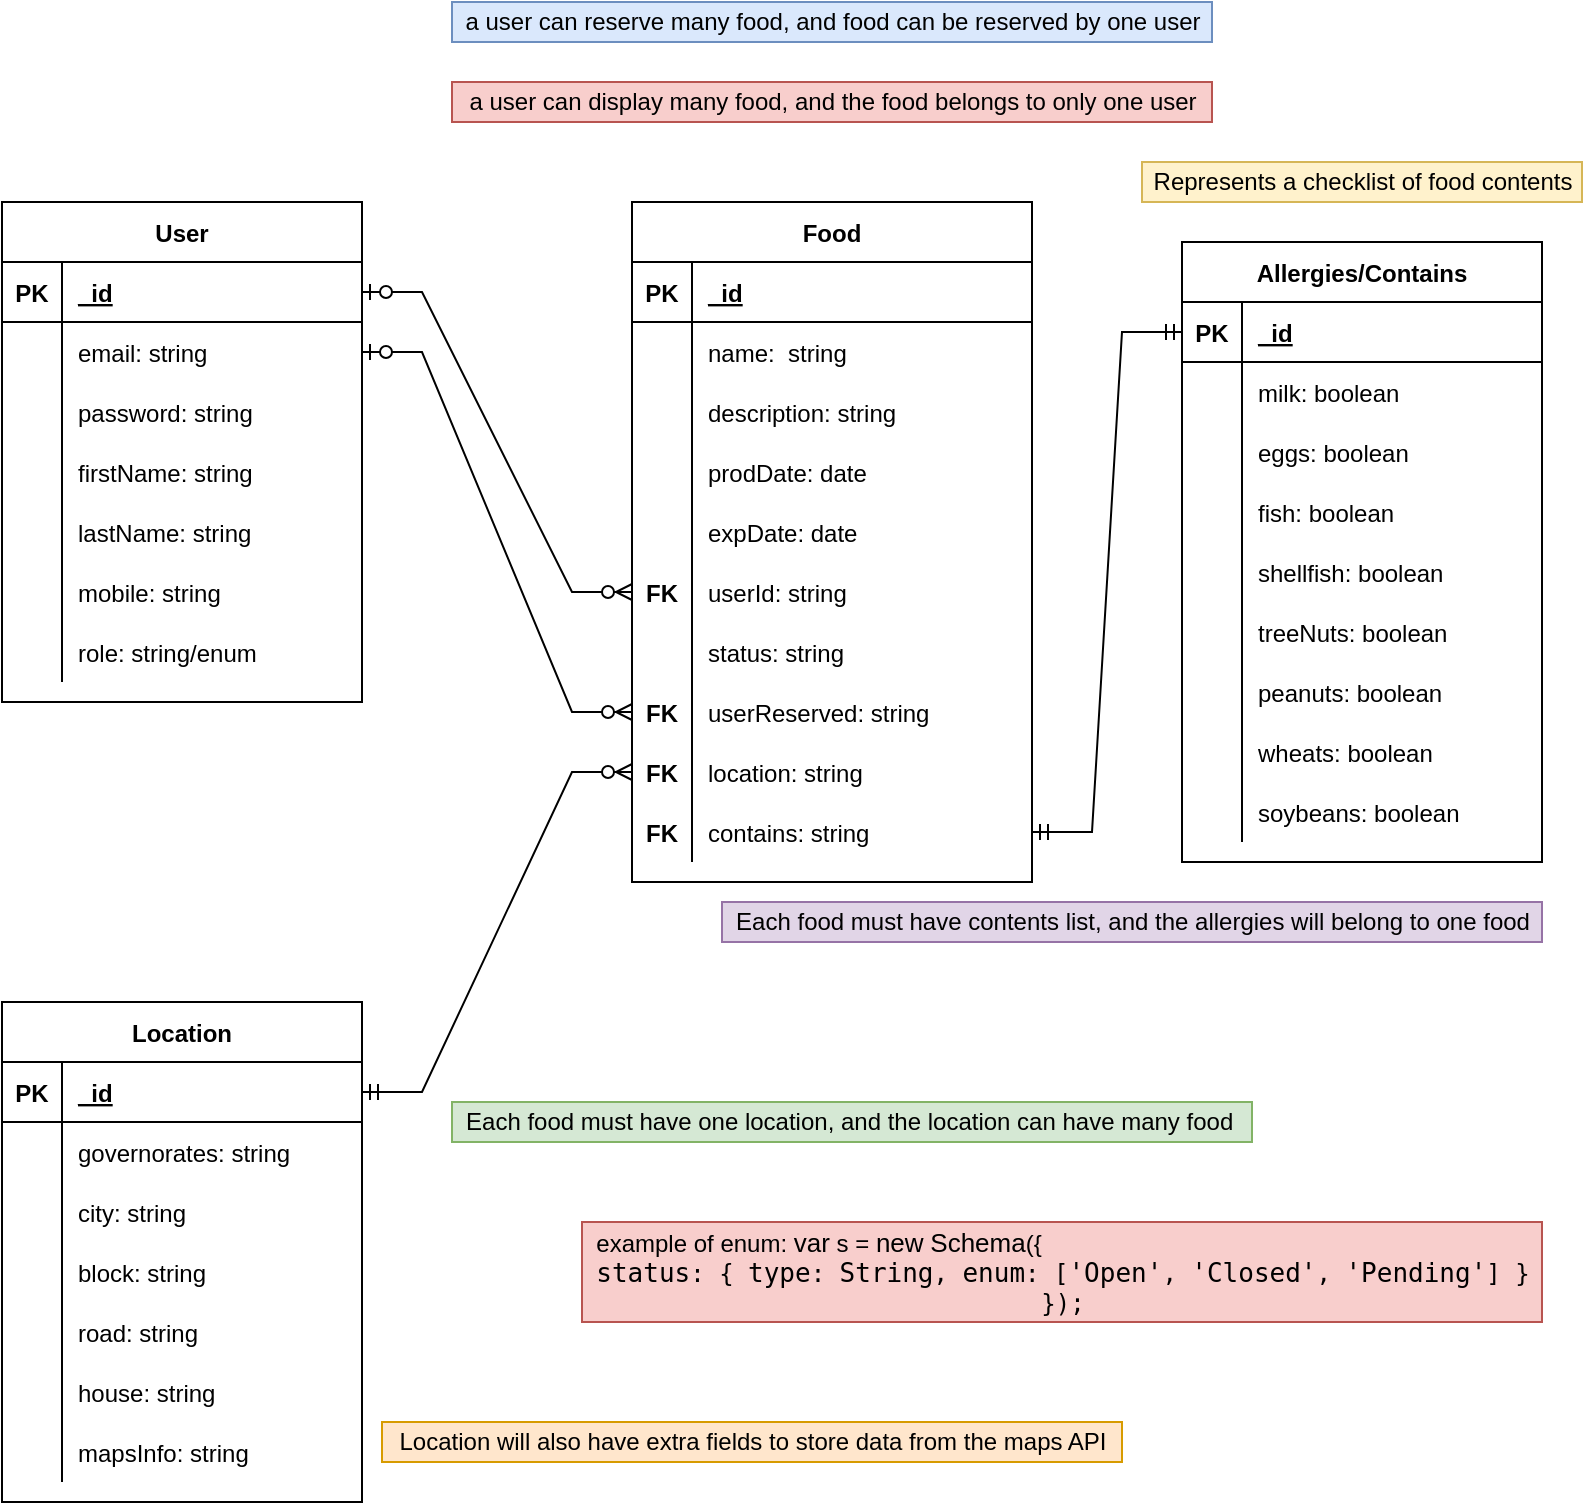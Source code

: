 <mxfile version="17.2.4" type="device"><diagram id="R2lEEEUBdFMjLlhIrx00" name="Page-1"><mxGraphModel dx="946" dy="598" grid="1" gridSize="10" guides="1" tooltips="1" connect="1" arrows="1" fold="1" page="1" pageScale="1" pageWidth="850" pageHeight="1100" math="0" shadow="0" extFonts="Permanent Marker^https://fonts.googleapis.com/css?family=Permanent+Marker"><root><mxCell id="0"/><mxCell id="1" parent="0"/><mxCell id="x4sgZhd9AmfXreHIFScf-55" value="User" style="shape=table;startSize=30;container=1;collapsible=1;childLayout=tableLayout;fixedRows=1;rowLines=0;fontStyle=1;align=center;resizeLast=1;" parent="1" vertex="1"><mxGeometry x="50" y="130" width="180" height="250" as="geometry"/></mxCell><mxCell id="x4sgZhd9AmfXreHIFScf-56" value="" style="shape=tableRow;horizontal=0;startSize=0;swimlaneHead=0;swimlaneBody=0;fillColor=none;collapsible=0;dropTarget=0;points=[[0,0.5],[1,0.5]];portConstraint=eastwest;top=0;left=0;right=0;bottom=1;" parent="x4sgZhd9AmfXreHIFScf-55" vertex="1"><mxGeometry y="30" width="180" height="30" as="geometry"/></mxCell><mxCell id="x4sgZhd9AmfXreHIFScf-57" value="PK" style="shape=partialRectangle;connectable=0;fillColor=none;top=0;left=0;bottom=0;right=0;fontStyle=1;overflow=hidden;" parent="x4sgZhd9AmfXreHIFScf-56" vertex="1"><mxGeometry width="30" height="30" as="geometry"><mxRectangle width="30" height="30" as="alternateBounds"/></mxGeometry></mxCell><mxCell id="x4sgZhd9AmfXreHIFScf-58" value="_id" style="shape=partialRectangle;connectable=0;fillColor=none;top=0;left=0;bottom=0;right=0;align=left;spacingLeft=6;fontStyle=5;overflow=hidden;" parent="x4sgZhd9AmfXreHIFScf-56" vertex="1"><mxGeometry x="30" width="150" height="30" as="geometry"><mxRectangle width="150" height="30" as="alternateBounds"/></mxGeometry></mxCell><mxCell id="x4sgZhd9AmfXreHIFScf-59" value="" style="shape=tableRow;horizontal=0;startSize=0;swimlaneHead=0;swimlaneBody=0;fillColor=none;collapsible=0;dropTarget=0;points=[[0,0.5],[1,0.5]];portConstraint=eastwest;top=0;left=0;right=0;bottom=0;" parent="x4sgZhd9AmfXreHIFScf-55" vertex="1"><mxGeometry y="60" width="180" height="30" as="geometry"/></mxCell><mxCell id="x4sgZhd9AmfXreHIFScf-60" value="" style="shape=partialRectangle;connectable=0;fillColor=none;top=0;left=0;bottom=0;right=0;editable=1;overflow=hidden;" parent="x4sgZhd9AmfXreHIFScf-59" vertex="1"><mxGeometry width="30" height="30" as="geometry"><mxRectangle width="30" height="30" as="alternateBounds"/></mxGeometry></mxCell><mxCell id="x4sgZhd9AmfXreHIFScf-61" value="email: string" style="shape=partialRectangle;connectable=0;fillColor=none;top=0;left=0;bottom=0;right=0;align=left;spacingLeft=6;overflow=hidden;" parent="x4sgZhd9AmfXreHIFScf-59" vertex="1"><mxGeometry x="30" width="150" height="30" as="geometry"><mxRectangle width="150" height="30" as="alternateBounds"/></mxGeometry></mxCell><mxCell id="x4sgZhd9AmfXreHIFScf-62" value="" style="shape=tableRow;horizontal=0;startSize=0;swimlaneHead=0;swimlaneBody=0;fillColor=none;collapsible=0;dropTarget=0;points=[[0,0.5],[1,0.5]];portConstraint=eastwest;top=0;left=0;right=0;bottom=0;" parent="x4sgZhd9AmfXreHIFScf-55" vertex="1"><mxGeometry y="90" width="180" height="30" as="geometry"/></mxCell><mxCell id="x4sgZhd9AmfXreHIFScf-63" value="" style="shape=partialRectangle;connectable=0;fillColor=none;top=0;left=0;bottom=0;right=0;editable=1;overflow=hidden;" parent="x4sgZhd9AmfXreHIFScf-62" vertex="1"><mxGeometry width="30" height="30" as="geometry"><mxRectangle width="30" height="30" as="alternateBounds"/></mxGeometry></mxCell><mxCell id="x4sgZhd9AmfXreHIFScf-64" value="password: string" style="shape=partialRectangle;connectable=0;fillColor=none;top=0;left=0;bottom=0;right=0;align=left;spacingLeft=6;overflow=hidden;" parent="x4sgZhd9AmfXreHIFScf-62" vertex="1"><mxGeometry x="30" width="150" height="30" as="geometry"><mxRectangle width="150" height="30" as="alternateBounds"/></mxGeometry></mxCell><mxCell id="x4sgZhd9AmfXreHIFScf-65" value="" style="shape=tableRow;horizontal=0;startSize=0;swimlaneHead=0;swimlaneBody=0;fillColor=none;collapsible=0;dropTarget=0;points=[[0,0.5],[1,0.5]];portConstraint=eastwest;top=0;left=0;right=0;bottom=0;" parent="x4sgZhd9AmfXreHIFScf-55" vertex="1"><mxGeometry y="120" width="180" height="30" as="geometry"/></mxCell><mxCell id="x4sgZhd9AmfXreHIFScf-66" value="" style="shape=partialRectangle;connectable=0;fillColor=none;top=0;left=0;bottom=0;right=0;editable=1;overflow=hidden;" parent="x4sgZhd9AmfXreHIFScf-65" vertex="1"><mxGeometry width="30" height="30" as="geometry"><mxRectangle width="30" height="30" as="alternateBounds"/></mxGeometry></mxCell><mxCell id="x4sgZhd9AmfXreHIFScf-67" value="firstName: string" style="shape=partialRectangle;connectable=0;fillColor=none;top=0;left=0;bottom=0;right=0;align=left;spacingLeft=6;overflow=hidden;" parent="x4sgZhd9AmfXreHIFScf-65" vertex="1"><mxGeometry x="30" width="150" height="30" as="geometry"><mxRectangle width="150" height="30" as="alternateBounds"/></mxGeometry></mxCell><mxCell id="x4sgZhd9AmfXreHIFScf-68" value="" style="shape=tableRow;horizontal=0;startSize=0;swimlaneHead=0;swimlaneBody=0;fillColor=none;collapsible=0;dropTarget=0;points=[[0,0.5],[1,0.5]];portConstraint=eastwest;top=0;left=0;right=0;bottom=0;" parent="x4sgZhd9AmfXreHIFScf-55" vertex="1"><mxGeometry y="150" width="180" height="30" as="geometry"/></mxCell><mxCell id="x4sgZhd9AmfXreHIFScf-69" value="" style="shape=partialRectangle;connectable=0;fillColor=none;top=0;left=0;bottom=0;right=0;editable=1;overflow=hidden;" parent="x4sgZhd9AmfXreHIFScf-68" vertex="1"><mxGeometry width="30" height="30" as="geometry"><mxRectangle width="30" height="30" as="alternateBounds"/></mxGeometry></mxCell><mxCell id="x4sgZhd9AmfXreHIFScf-70" value="lastName: string" style="shape=partialRectangle;connectable=0;fillColor=none;top=0;left=0;bottom=0;right=0;align=left;spacingLeft=6;overflow=hidden;" parent="x4sgZhd9AmfXreHIFScf-68" vertex="1"><mxGeometry x="30" width="150" height="30" as="geometry"><mxRectangle width="150" height="30" as="alternateBounds"/></mxGeometry></mxCell><mxCell id="x4sgZhd9AmfXreHIFScf-71" value="" style="shape=tableRow;horizontal=0;startSize=0;swimlaneHead=0;swimlaneBody=0;fillColor=none;collapsible=0;dropTarget=0;points=[[0,0.5],[1,0.5]];portConstraint=eastwest;top=0;left=0;right=0;bottom=0;" parent="x4sgZhd9AmfXreHIFScf-55" vertex="1"><mxGeometry y="180" width="180" height="30" as="geometry"/></mxCell><mxCell id="x4sgZhd9AmfXreHIFScf-72" value="" style="shape=partialRectangle;connectable=0;fillColor=none;top=0;left=0;bottom=0;right=0;editable=1;overflow=hidden;" parent="x4sgZhd9AmfXreHIFScf-71" vertex="1"><mxGeometry width="30" height="30" as="geometry"><mxRectangle width="30" height="30" as="alternateBounds"/></mxGeometry></mxCell><mxCell id="x4sgZhd9AmfXreHIFScf-73" value="mobile: string" style="shape=partialRectangle;connectable=0;fillColor=none;top=0;left=0;bottom=0;right=0;align=left;spacingLeft=6;overflow=hidden;" parent="x4sgZhd9AmfXreHIFScf-71" vertex="1"><mxGeometry x="30" width="150" height="30" as="geometry"><mxRectangle width="150" height="30" as="alternateBounds"/></mxGeometry></mxCell><mxCell id="x4sgZhd9AmfXreHIFScf-74" value="" style="shape=tableRow;horizontal=0;startSize=0;swimlaneHead=0;swimlaneBody=0;fillColor=none;collapsible=0;dropTarget=0;points=[[0,0.5],[1,0.5]];portConstraint=eastwest;top=0;left=0;right=0;bottom=0;" parent="x4sgZhd9AmfXreHIFScf-55" vertex="1"><mxGeometry y="210" width="180" height="30" as="geometry"/></mxCell><mxCell id="x4sgZhd9AmfXreHIFScf-75" value="" style="shape=partialRectangle;connectable=0;fillColor=none;top=0;left=0;bottom=0;right=0;editable=1;overflow=hidden;" parent="x4sgZhd9AmfXreHIFScf-74" vertex="1"><mxGeometry width="30" height="30" as="geometry"><mxRectangle width="30" height="30" as="alternateBounds"/></mxGeometry></mxCell><mxCell id="x4sgZhd9AmfXreHIFScf-76" value="role: string/enum" style="shape=partialRectangle;connectable=0;fillColor=none;top=0;left=0;bottom=0;right=0;align=left;spacingLeft=6;overflow=hidden;" parent="x4sgZhd9AmfXreHIFScf-74" vertex="1"><mxGeometry x="30" width="150" height="30" as="geometry"><mxRectangle width="150" height="30" as="alternateBounds"/></mxGeometry></mxCell><mxCell id="x4sgZhd9AmfXreHIFScf-77" value="Food" style="shape=table;startSize=30;container=1;collapsible=1;childLayout=tableLayout;fixedRows=1;rowLines=0;fontStyle=1;align=center;resizeLast=1;" parent="1" vertex="1"><mxGeometry x="365" y="130" width="200" height="340" as="geometry"/></mxCell><mxCell id="x4sgZhd9AmfXreHIFScf-78" value="" style="shape=tableRow;horizontal=0;startSize=0;swimlaneHead=0;swimlaneBody=0;fillColor=none;collapsible=0;dropTarget=0;points=[[0,0.5],[1,0.5]];portConstraint=eastwest;top=0;left=0;right=0;bottom=1;" parent="x4sgZhd9AmfXreHIFScf-77" vertex="1"><mxGeometry y="30" width="200" height="30" as="geometry"/></mxCell><mxCell id="x4sgZhd9AmfXreHIFScf-79" value="PK" style="shape=partialRectangle;connectable=0;fillColor=none;top=0;left=0;bottom=0;right=0;fontStyle=1;overflow=hidden;" parent="x4sgZhd9AmfXreHIFScf-78" vertex="1"><mxGeometry width="30" height="30" as="geometry"><mxRectangle width="30" height="30" as="alternateBounds"/></mxGeometry></mxCell><mxCell id="x4sgZhd9AmfXreHIFScf-80" value="_id" style="shape=partialRectangle;connectable=0;fillColor=none;top=0;left=0;bottom=0;right=0;align=left;spacingLeft=6;fontStyle=5;overflow=hidden;" parent="x4sgZhd9AmfXreHIFScf-78" vertex="1"><mxGeometry x="30" width="170" height="30" as="geometry"><mxRectangle width="170" height="30" as="alternateBounds"/></mxGeometry></mxCell><mxCell id="x4sgZhd9AmfXreHIFScf-81" value="" style="shape=tableRow;horizontal=0;startSize=0;swimlaneHead=0;swimlaneBody=0;fillColor=none;collapsible=0;dropTarget=0;points=[[0,0.5],[1,0.5]];portConstraint=eastwest;top=0;left=0;right=0;bottom=0;" parent="x4sgZhd9AmfXreHIFScf-77" vertex="1"><mxGeometry y="60" width="200" height="30" as="geometry"/></mxCell><mxCell id="x4sgZhd9AmfXreHIFScf-82" value="" style="shape=partialRectangle;connectable=0;fillColor=none;top=0;left=0;bottom=0;right=0;editable=1;overflow=hidden;" parent="x4sgZhd9AmfXreHIFScf-81" vertex="1"><mxGeometry width="30" height="30" as="geometry"><mxRectangle width="30" height="30" as="alternateBounds"/></mxGeometry></mxCell><mxCell id="x4sgZhd9AmfXreHIFScf-83" value="name:  string" style="shape=partialRectangle;connectable=0;fillColor=none;top=0;left=0;bottom=0;right=0;align=left;spacingLeft=6;overflow=hidden;" parent="x4sgZhd9AmfXreHIFScf-81" vertex="1"><mxGeometry x="30" width="170" height="30" as="geometry"><mxRectangle width="170" height="30" as="alternateBounds"/></mxGeometry></mxCell><mxCell id="x4sgZhd9AmfXreHIFScf-84" value="" style="shape=tableRow;horizontal=0;startSize=0;swimlaneHead=0;swimlaneBody=0;fillColor=none;collapsible=0;dropTarget=0;points=[[0,0.5],[1,0.5]];portConstraint=eastwest;top=0;left=0;right=0;bottom=0;" parent="x4sgZhd9AmfXreHIFScf-77" vertex="1"><mxGeometry y="90" width="200" height="30" as="geometry"/></mxCell><mxCell id="x4sgZhd9AmfXreHIFScf-85" value="" style="shape=partialRectangle;connectable=0;fillColor=none;top=0;left=0;bottom=0;right=0;editable=1;overflow=hidden;" parent="x4sgZhd9AmfXreHIFScf-84" vertex="1"><mxGeometry width="30" height="30" as="geometry"><mxRectangle width="30" height="30" as="alternateBounds"/></mxGeometry></mxCell><mxCell id="x4sgZhd9AmfXreHIFScf-86" value="description: string" style="shape=partialRectangle;connectable=0;fillColor=none;top=0;left=0;bottom=0;right=0;align=left;spacingLeft=6;overflow=hidden;" parent="x4sgZhd9AmfXreHIFScf-84" vertex="1"><mxGeometry x="30" width="170" height="30" as="geometry"><mxRectangle width="170" height="30" as="alternateBounds"/></mxGeometry></mxCell><mxCell id="x4sgZhd9AmfXreHIFScf-87" value="" style="shape=tableRow;horizontal=0;startSize=0;swimlaneHead=0;swimlaneBody=0;fillColor=none;collapsible=0;dropTarget=0;points=[[0,0.5],[1,0.5]];portConstraint=eastwest;top=0;left=0;right=0;bottom=0;" parent="x4sgZhd9AmfXreHIFScf-77" vertex="1"><mxGeometry y="120" width="200" height="30" as="geometry"/></mxCell><mxCell id="x4sgZhd9AmfXreHIFScf-88" value="" style="shape=partialRectangle;connectable=0;fillColor=none;top=0;left=0;bottom=0;right=0;editable=1;overflow=hidden;" parent="x4sgZhd9AmfXreHIFScf-87" vertex="1"><mxGeometry width="30" height="30" as="geometry"><mxRectangle width="30" height="30" as="alternateBounds"/></mxGeometry></mxCell><mxCell id="x4sgZhd9AmfXreHIFScf-89" value="prodDate: date" style="shape=partialRectangle;connectable=0;fillColor=none;top=0;left=0;bottom=0;right=0;align=left;spacingLeft=6;overflow=hidden;" parent="x4sgZhd9AmfXreHIFScf-87" vertex="1"><mxGeometry x="30" width="170" height="30" as="geometry"><mxRectangle width="170" height="30" as="alternateBounds"/></mxGeometry></mxCell><mxCell id="x4sgZhd9AmfXreHIFScf-90" value="" style="shape=tableRow;horizontal=0;startSize=0;swimlaneHead=0;swimlaneBody=0;fillColor=none;collapsible=0;dropTarget=0;points=[[0,0.5],[1,0.5]];portConstraint=eastwest;top=0;left=0;right=0;bottom=0;" parent="x4sgZhd9AmfXreHIFScf-77" vertex="1"><mxGeometry y="150" width="200" height="30" as="geometry"/></mxCell><mxCell id="x4sgZhd9AmfXreHIFScf-91" value="" style="shape=partialRectangle;connectable=0;fillColor=none;top=0;left=0;bottom=0;right=0;editable=1;overflow=hidden;fontStyle=1" parent="x4sgZhd9AmfXreHIFScf-90" vertex="1"><mxGeometry width="30" height="30" as="geometry"><mxRectangle width="30" height="30" as="alternateBounds"/></mxGeometry></mxCell><mxCell id="x4sgZhd9AmfXreHIFScf-92" value="expDate: date" style="shape=partialRectangle;connectable=0;fillColor=none;top=0;left=0;bottom=0;right=0;align=left;spacingLeft=6;overflow=hidden;" parent="x4sgZhd9AmfXreHIFScf-90" vertex="1"><mxGeometry x="30" width="170" height="30" as="geometry"><mxRectangle width="170" height="30" as="alternateBounds"/></mxGeometry></mxCell><mxCell id="x4sgZhd9AmfXreHIFScf-109" value="" style="shape=tableRow;horizontal=0;startSize=0;swimlaneHead=0;swimlaneBody=0;fillColor=none;collapsible=0;dropTarget=0;points=[[0,0.5],[1,0.5]];portConstraint=eastwest;top=0;left=0;right=0;bottom=0;" parent="x4sgZhd9AmfXreHIFScf-77" vertex="1"><mxGeometry y="180" width="200" height="30" as="geometry"/></mxCell><mxCell id="x4sgZhd9AmfXreHIFScf-110" value="FK" style="shape=partialRectangle;connectable=0;fillColor=none;top=0;left=0;bottom=0;right=0;editable=1;overflow=hidden;fontStyle=1" parent="x4sgZhd9AmfXreHIFScf-109" vertex="1"><mxGeometry width="30" height="30" as="geometry"><mxRectangle width="30" height="30" as="alternateBounds"/></mxGeometry></mxCell><mxCell id="x4sgZhd9AmfXreHIFScf-111" value="userId: string" style="shape=partialRectangle;connectable=0;fillColor=none;top=0;left=0;bottom=0;right=0;align=left;spacingLeft=6;overflow=hidden;" parent="x4sgZhd9AmfXreHIFScf-109" vertex="1"><mxGeometry x="30" width="170" height="30" as="geometry"><mxRectangle width="170" height="30" as="alternateBounds"/></mxGeometry></mxCell><mxCell id="x4sgZhd9AmfXreHIFScf-124" value="" style="shape=tableRow;horizontal=0;startSize=0;swimlaneHead=0;swimlaneBody=0;fillColor=none;collapsible=0;dropTarget=0;points=[[0,0.5],[1,0.5]];portConstraint=eastwest;top=0;left=0;right=0;bottom=0;" parent="x4sgZhd9AmfXreHIFScf-77" vertex="1"><mxGeometry y="210" width="200" height="30" as="geometry"/></mxCell><mxCell id="x4sgZhd9AmfXreHIFScf-125" value="" style="shape=partialRectangle;connectable=0;fillColor=none;top=0;left=0;bottom=0;right=0;editable=1;overflow=hidden;fontStyle=1" parent="x4sgZhd9AmfXreHIFScf-124" vertex="1"><mxGeometry width="30" height="30" as="geometry"><mxRectangle width="30" height="30" as="alternateBounds"/></mxGeometry></mxCell><mxCell id="x4sgZhd9AmfXreHIFScf-126" value="status: string " style="shape=partialRectangle;connectable=0;fillColor=none;top=0;left=0;bottom=0;right=0;align=left;spacingLeft=6;overflow=hidden;" parent="x4sgZhd9AmfXreHIFScf-124" vertex="1"><mxGeometry x="30" width="170" height="30" as="geometry"><mxRectangle width="170" height="30" as="alternateBounds"/></mxGeometry></mxCell><mxCell id="x4sgZhd9AmfXreHIFScf-149" value="" style="shape=tableRow;horizontal=0;startSize=0;swimlaneHead=0;swimlaneBody=0;fillColor=none;collapsible=0;dropTarget=0;points=[[0,0.5],[1,0.5]];portConstraint=eastwest;top=0;left=0;right=0;bottom=0;" parent="x4sgZhd9AmfXreHIFScf-77" vertex="1"><mxGeometry y="240" width="200" height="30" as="geometry"/></mxCell><mxCell id="x4sgZhd9AmfXreHIFScf-150" value="FK" style="shape=partialRectangle;connectable=0;fillColor=none;top=0;left=0;bottom=0;right=0;editable=1;overflow=hidden;fontStyle=1" parent="x4sgZhd9AmfXreHIFScf-149" vertex="1"><mxGeometry width="30" height="30" as="geometry"><mxRectangle width="30" height="30" as="alternateBounds"/></mxGeometry></mxCell><mxCell id="x4sgZhd9AmfXreHIFScf-151" value="userReserved: string" style="shape=partialRectangle;connectable=0;fillColor=none;top=0;left=0;bottom=0;right=0;align=left;spacingLeft=6;overflow=hidden;" parent="x4sgZhd9AmfXreHIFScf-149" vertex="1"><mxGeometry x="30" width="170" height="30" as="geometry"><mxRectangle width="170" height="30" as="alternateBounds"/></mxGeometry></mxCell><mxCell id="x4sgZhd9AmfXreHIFScf-153" value="" style="shape=tableRow;horizontal=0;startSize=0;swimlaneHead=0;swimlaneBody=0;fillColor=none;collapsible=0;dropTarget=0;points=[[0,0.5],[1,0.5]];portConstraint=eastwest;top=0;left=0;right=0;bottom=0;" parent="x4sgZhd9AmfXreHIFScf-77" vertex="1"><mxGeometry y="270" width="200" height="30" as="geometry"/></mxCell><mxCell id="x4sgZhd9AmfXreHIFScf-154" value="FK" style="shape=partialRectangle;connectable=0;fillColor=none;top=0;left=0;bottom=0;right=0;editable=1;overflow=hidden;fontStyle=1" parent="x4sgZhd9AmfXreHIFScf-153" vertex="1"><mxGeometry width="30" height="30" as="geometry"><mxRectangle width="30" height="30" as="alternateBounds"/></mxGeometry></mxCell><mxCell id="x4sgZhd9AmfXreHIFScf-155" value="location: string" style="shape=partialRectangle;connectable=0;fillColor=none;top=0;left=0;bottom=0;right=0;align=left;spacingLeft=6;overflow=hidden;" parent="x4sgZhd9AmfXreHIFScf-153" vertex="1"><mxGeometry x="30" width="170" height="30" as="geometry"><mxRectangle width="170" height="30" as="alternateBounds"/></mxGeometry></mxCell><mxCell id="x4sgZhd9AmfXreHIFScf-164" value="" style="shape=tableRow;horizontal=0;startSize=0;swimlaneHead=0;swimlaneBody=0;fillColor=none;collapsible=0;dropTarget=0;points=[[0,0.5],[1,0.5]];portConstraint=eastwest;top=0;left=0;right=0;bottom=0;" parent="x4sgZhd9AmfXreHIFScf-77" vertex="1"><mxGeometry y="300" width="200" height="30" as="geometry"/></mxCell><mxCell id="x4sgZhd9AmfXreHIFScf-165" value="FK" style="shape=partialRectangle;connectable=0;fillColor=none;top=0;left=0;bottom=0;right=0;editable=1;overflow=hidden;fontStyle=1" parent="x4sgZhd9AmfXreHIFScf-164" vertex="1"><mxGeometry width="30" height="30" as="geometry"><mxRectangle width="30" height="30" as="alternateBounds"/></mxGeometry></mxCell><mxCell id="x4sgZhd9AmfXreHIFScf-166" value="contains: string" style="shape=partialRectangle;connectable=0;fillColor=none;top=0;left=0;bottom=0;right=0;align=left;spacingLeft=6;overflow=hidden;" parent="x4sgZhd9AmfXreHIFScf-164" vertex="1"><mxGeometry x="30" width="170" height="30" as="geometry"><mxRectangle width="170" height="30" as="alternateBounds"/></mxGeometry></mxCell><mxCell id="x4sgZhd9AmfXreHIFScf-93" value="Allergies/Contains" style="shape=table;startSize=30;container=1;collapsible=1;childLayout=tableLayout;fixedRows=1;rowLines=0;fontStyle=1;align=center;resizeLast=1;" parent="1" vertex="1"><mxGeometry x="640" y="150" width="180" height="310" as="geometry"/></mxCell><mxCell id="x4sgZhd9AmfXreHIFScf-94" value="" style="shape=tableRow;horizontal=0;startSize=0;swimlaneHead=0;swimlaneBody=0;fillColor=none;collapsible=0;dropTarget=0;points=[[0,0.5],[1,0.5]];portConstraint=eastwest;top=0;left=0;right=0;bottom=1;" parent="x4sgZhd9AmfXreHIFScf-93" vertex="1"><mxGeometry y="30" width="180" height="30" as="geometry"/></mxCell><mxCell id="x4sgZhd9AmfXreHIFScf-95" value="PK" style="shape=partialRectangle;connectable=0;fillColor=none;top=0;left=0;bottom=0;right=0;fontStyle=1;overflow=hidden;" parent="x4sgZhd9AmfXreHIFScf-94" vertex="1"><mxGeometry width="30" height="30" as="geometry"><mxRectangle width="30" height="30" as="alternateBounds"/></mxGeometry></mxCell><mxCell id="x4sgZhd9AmfXreHIFScf-96" value="_id" style="shape=partialRectangle;connectable=0;fillColor=none;top=0;left=0;bottom=0;right=0;align=left;spacingLeft=6;fontStyle=5;overflow=hidden;" parent="x4sgZhd9AmfXreHIFScf-94" vertex="1"><mxGeometry x="30" width="150" height="30" as="geometry"><mxRectangle width="150" height="30" as="alternateBounds"/></mxGeometry></mxCell><mxCell id="x4sgZhd9AmfXreHIFScf-97" value="" style="shape=tableRow;horizontal=0;startSize=0;swimlaneHead=0;swimlaneBody=0;fillColor=none;collapsible=0;dropTarget=0;points=[[0,0.5],[1,0.5]];portConstraint=eastwest;top=0;left=0;right=0;bottom=0;" parent="x4sgZhd9AmfXreHIFScf-93" vertex="1"><mxGeometry y="60" width="180" height="30" as="geometry"/></mxCell><mxCell id="x4sgZhd9AmfXreHIFScf-98" value="" style="shape=partialRectangle;connectable=0;fillColor=none;top=0;left=0;bottom=0;right=0;editable=1;overflow=hidden;" parent="x4sgZhd9AmfXreHIFScf-97" vertex="1"><mxGeometry width="30" height="30" as="geometry"><mxRectangle width="30" height="30" as="alternateBounds"/></mxGeometry></mxCell><mxCell id="x4sgZhd9AmfXreHIFScf-99" value="milk: boolean" style="shape=partialRectangle;connectable=0;fillColor=none;top=0;left=0;bottom=0;right=0;align=left;spacingLeft=6;overflow=hidden;" parent="x4sgZhd9AmfXreHIFScf-97" vertex="1"><mxGeometry x="30" width="150" height="30" as="geometry"><mxRectangle width="150" height="30" as="alternateBounds"/></mxGeometry></mxCell><mxCell id="x4sgZhd9AmfXreHIFScf-100" value="" style="shape=tableRow;horizontal=0;startSize=0;swimlaneHead=0;swimlaneBody=0;fillColor=none;collapsible=0;dropTarget=0;points=[[0,0.5],[1,0.5]];portConstraint=eastwest;top=0;left=0;right=0;bottom=0;" parent="x4sgZhd9AmfXreHIFScf-93" vertex="1"><mxGeometry y="90" width="180" height="30" as="geometry"/></mxCell><mxCell id="x4sgZhd9AmfXreHIFScf-101" value="" style="shape=partialRectangle;connectable=0;fillColor=none;top=0;left=0;bottom=0;right=0;editable=1;overflow=hidden;" parent="x4sgZhd9AmfXreHIFScf-100" vertex="1"><mxGeometry width="30" height="30" as="geometry"><mxRectangle width="30" height="30" as="alternateBounds"/></mxGeometry></mxCell><mxCell id="x4sgZhd9AmfXreHIFScf-102" value="eggs: boolean" style="shape=partialRectangle;connectable=0;fillColor=none;top=0;left=0;bottom=0;right=0;align=left;spacingLeft=6;overflow=hidden;" parent="x4sgZhd9AmfXreHIFScf-100" vertex="1"><mxGeometry x="30" width="150" height="30" as="geometry"><mxRectangle width="150" height="30" as="alternateBounds"/></mxGeometry></mxCell><mxCell id="x4sgZhd9AmfXreHIFScf-103" value="" style="shape=tableRow;horizontal=0;startSize=0;swimlaneHead=0;swimlaneBody=0;fillColor=none;collapsible=0;dropTarget=0;points=[[0,0.5],[1,0.5]];portConstraint=eastwest;top=0;left=0;right=0;bottom=0;" parent="x4sgZhd9AmfXreHIFScf-93" vertex="1"><mxGeometry y="120" width="180" height="30" as="geometry"/></mxCell><mxCell id="x4sgZhd9AmfXreHIFScf-104" value="" style="shape=partialRectangle;connectable=0;fillColor=none;top=0;left=0;bottom=0;right=0;editable=1;overflow=hidden;" parent="x4sgZhd9AmfXreHIFScf-103" vertex="1"><mxGeometry width="30" height="30" as="geometry"><mxRectangle width="30" height="30" as="alternateBounds"/></mxGeometry></mxCell><mxCell id="x4sgZhd9AmfXreHIFScf-105" value="fish: boolean" style="shape=partialRectangle;connectable=0;fillColor=none;top=0;left=0;bottom=0;right=0;align=left;spacingLeft=6;overflow=hidden;" parent="x4sgZhd9AmfXreHIFScf-103" vertex="1"><mxGeometry x="30" width="150" height="30" as="geometry"><mxRectangle width="150" height="30" as="alternateBounds"/></mxGeometry></mxCell><mxCell id="x4sgZhd9AmfXreHIFScf-106" value="" style="shape=tableRow;horizontal=0;startSize=0;swimlaneHead=0;swimlaneBody=0;fillColor=none;collapsible=0;dropTarget=0;points=[[0,0.5],[1,0.5]];portConstraint=eastwest;top=0;left=0;right=0;bottom=0;" parent="x4sgZhd9AmfXreHIFScf-93" vertex="1"><mxGeometry y="150" width="180" height="30" as="geometry"/></mxCell><mxCell id="x4sgZhd9AmfXreHIFScf-107" value="" style="shape=partialRectangle;connectable=0;fillColor=none;top=0;left=0;bottom=0;right=0;editable=1;overflow=hidden;" parent="x4sgZhd9AmfXreHIFScf-106" vertex="1"><mxGeometry width="30" height="30" as="geometry"><mxRectangle width="30" height="30" as="alternateBounds"/></mxGeometry></mxCell><mxCell id="x4sgZhd9AmfXreHIFScf-108" value="shellfish: boolean" style="shape=partialRectangle;connectable=0;fillColor=none;top=0;left=0;bottom=0;right=0;align=left;spacingLeft=6;overflow=hidden;" parent="x4sgZhd9AmfXreHIFScf-106" vertex="1"><mxGeometry x="30" width="150" height="30" as="geometry"><mxRectangle width="150" height="30" as="alternateBounds"/></mxGeometry></mxCell><mxCell id="x4sgZhd9AmfXreHIFScf-112" value="" style="shape=tableRow;horizontal=0;startSize=0;swimlaneHead=0;swimlaneBody=0;fillColor=none;collapsible=0;dropTarget=0;points=[[0,0.5],[1,0.5]];portConstraint=eastwest;top=0;left=0;right=0;bottom=0;" parent="x4sgZhd9AmfXreHIFScf-93" vertex="1"><mxGeometry y="180" width="180" height="30" as="geometry"/></mxCell><mxCell id="x4sgZhd9AmfXreHIFScf-113" value="" style="shape=partialRectangle;connectable=0;fillColor=none;top=0;left=0;bottom=0;right=0;editable=1;overflow=hidden;" parent="x4sgZhd9AmfXreHIFScf-112" vertex="1"><mxGeometry width="30" height="30" as="geometry"><mxRectangle width="30" height="30" as="alternateBounds"/></mxGeometry></mxCell><mxCell id="x4sgZhd9AmfXreHIFScf-114" value="treeNuts: boolean" style="shape=partialRectangle;connectable=0;fillColor=none;top=0;left=0;bottom=0;right=0;align=left;spacingLeft=6;overflow=hidden;" parent="x4sgZhd9AmfXreHIFScf-112" vertex="1"><mxGeometry x="30" width="150" height="30" as="geometry"><mxRectangle width="150" height="30" as="alternateBounds"/></mxGeometry></mxCell><mxCell id="x4sgZhd9AmfXreHIFScf-115" value="" style="shape=tableRow;horizontal=0;startSize=0;swimlaneHead=0;swimlaneBody=0;fillColor=none;collapsible=0;dropTarget=0;points=[[0,0.5],[1,0.5]];portConstraint=eastwest;top=0;left=0;right=0;bottom=0;" parent="x4sgZhd9AmfXreHIFScf-93" vertex="1"><mxGeometry y="210" width="180" height="30" as="geometry"/></mxCell><mxCell id="x4sgZhd9AmfXreHIFScf-116" value="" style="shape=partialRectangle;connectable=0;fillColor=none;top=0;left=0;bottom=0;right=0;editable=1;overflow=hidden;" parent="x4sgZhd9AmfXreHIFScf-115" vertex="1"><mxGeometry width="30" height="30" as="geometry"><mxRectangle width="30" height="30" as="alternateBounds"/></mxGeometry></mxCell><mxCell id="x4sgZhd9AmfXreHIFScf-117" value="peanuts: boolean" style="shape=partialRectangle;connectable=0;fillColor=none;top=0;left=0;bottom=0;right=0;align=left;spacingLeft=6;overflow=hidden;" parent="x4sgZhd9AmfXreHIFScf-115" vertex="1"><mxGeometry x="30" width="150" height="30" as="geometry"><mxRectangle width="150" height="30" as="alternateBounds"/></mxGeometry></mxCell><mxCell id="x4sgZhd9AmfXreHIFScf-118" value="" style="shape=tableRow;horizontal=0;startSize=0;swimlaneHead=0;swimlaneBody=0;fillColor=none;collapsible=0;dropTarget=0;points=[[0,0.5],[1,0.5]];portConstraint=eastwest;top=0;left=0;right=0;bottom=0;" parent="x4sgZhd9AmfXreHIFScf-93" vertex="1"><mxGeometry y="240" width="180" height="30" as="geometry"/></mxCell><mxCell id="x4sgZhd9AmfXreHIFScf-119" value="" style="shape=partialRectangle;connectable=0;fillColor=none;top=0;left=0;bottom=0;right=0;editable=1;overflow=hidden;" parent="x4sgZhd9AmfXreHIFScf-118" vertex="1"><mxGeometry width="30" height="30" as="geometry"><mxRectangle width="30" height="30" as="alternateBounds"/></mxGeometry></mxCell><mxCell id="x4sgZhd9AmfXreHIFScf-120" value="wheats: boolean" style="shape=partialRectangle;connectable=0;fillColor=none;top=0;left=0;bottom=0;right=0;align=left;spacingLeft=6;overflow=hidden;" parent="x4sgZhd9AmfXreHIFScf-118" vertex="1"><mxGeometry x="30" width="150" height="30" as="geometry"><mxRectangle width="150" height="30" as="alternateBounds"/></mxGeometry></mxCell><mxCell id="x4sgZhd9AmfXreHIFScf-121" value="" style="shape=tableRow;horizontal=0;startSize=0;swimlaneHead=0;swimlaneBody=0;fillColor=none;collapsible=0;dropTarget=0;points=[[0,0.5],[1,0.5]];portConstraint=eastwest;top=0;left=0;right=0;bottom=0;" parent="x4sgZhd9AmfXreHIFScf-93" vertex="1"><mxGeometry y="270" width="180" height="30" as="geometry"/></mxCell><mxCell id="x4sgZhd9AmfXreHIFScf-122" value="" style="shape=partialRectangle;connectable=0;fillColor=none;top=0;left=0;bottom=0;right=0;editable=1;overflow=hidden;" parent="x4sgZhd9AmfXreHIFScf-121" vertex="1"><mxGeometry width="30" height="30" as="geometry"><mxRectangle width="30" height="30" as="alternateBounds"/></mxGeometry></mxCell><mxCell id="x4sgZhd9AmfXreHIFScf-123" value="soybeans: boolean" style="shape=partialRectangle;connectable=0;fillColor=none;top=0;left=0;bottom=0;right=0;align=left;spacingLeft=6;overflow=hidden;" parent="x4sgZhd9AmfXreHIFScf-121" vertex="1"><mxGeometry x="30" width="150" height="30" as="geometry"><mxRectangle width="150" height="30" as="alternateBounds"/></mxGeometry></mxCell><mxCell id="x4sgZhd9AmfXreHIFScf-127" value="Location" style="shape=table;startSize=30;container=1;collapsible=1;childLayout=tableLayout;fixedRows=1;rowLines=0;fontStyle=1;align=center;resizeLast=1;" parent="1" vertex="1"><mxGeometry x="50" y="530" width="180" height="250" as="geometry"/></mxCell><mxCell id="x4sgZhd9AmfXreHIFScf-128" value="" style="shape=tableRow;horizontal=0;startSize=0;swimlaneHead=0;swimlaneBody=0;fillColor=none;collapsible=0;dropTarget=0;points=[[0,0.5],[1,0.5]];portConstraint=eastwest;top=0;left=0;right=0;bottom=1;" parent="x4sgZhd9AmfXreHIFScf-127" vertex="1"><mxGeometry y="30" width="180" height="30" as="geometry"/></mxCell><mxCell id="x4sgZhd9AmfXreHIFScf-129" value="PK" style="shape=partialRectangle;connectable=0;fillColor=none;top=0;left=0;bottom=0;right=0;fontStyle=1;overflow=hidden;" parent="x4sgZhd9AmfXreHIFScf-128" vertex="1"><mxGeometry width="30" height="30" as="geometry"><mxRectangle width="30" height="30" as="alternateBounds"/></mxGeometry></mxCell><mxCell id="x4sgZhd9AmfXreHIFScf-130" value="_id" style="shape=partialRectangle;connectable=0;fillColor=none;top=0;left=0;bottom=0;right=0;align=left;spacingLeft=6;fontStyle=5;overflow=hidden;" parent="x4sgZhd9AmfXreHIFScf-128" vertex="1"><mxGeometry x="30" width="150" height="30" as="geometry"><mxRectangle width="150" height="30" as="alternateBounds"/></mxGeometry></mxCell><mxCell id="x4sgZhd9AmfXreHIFScf-131" value="" style="shape=tableRow;horizontal=0;startSize=0;swimlaneHead=0;swimlaneBody=0;fillColor=none;collapsible=0;dropTarget=0;points=[[0,0.5],[1,0.5]];portConstraint=eastwest;top=0;left=0;right=0;bottom=0;" parent="x4sgZhd9AmfXreHIFScf-127" vertex="1"><mxGeometry y="60" width="180" height="30" as="geometry"/></mxCell><mxCell id="x4sgZhd9AmfXreHIFScf-132" value="" style="shape=partialRectangle;connectable=0;fillColor=none;top=0;left=0;bottom=0;right=0;editable=1;overflow=hidden;" parent="x4sgZhd9AmfXreHIFScf-131" vertex="1"><mxGeometry width="30" height="30" as="geometry"><mxRectangle width="30" height="30" as="alternateBounds"/></mxGeometry></mxCell><mxCell id="x4sgZhd9AmfXreHIFScf-133" value="governorates: string" style="shape=partialRectangle;connectable=0;fillColor=none;top=0;left=0;bottom=0;right=0;align=left;spacingLeft=6;overflow=hidden;" parent="x4sgZhd9AmfXreHIFScf-131" vertex="1"><mxGeometry x="30" width="150" height="30" as="geometry"><mxRectangle width="150" height="30" as="alternateBounds"/></mxGeometry></mxCell><mxCell id="x4sgZhd9AmfXreHIFScf-134" value="" style="shape=tableRow;horizontal=0;startSize=0;swimlaneHead=0;swimlaneBody=0;fillColor=none;collapsible=0;dropTarget=0;points=[[0,0.5],[1,0.5]];portConstraint=eastwest;top=0;left=0;right=0;bottom=0;" parent="x4sgZhd9AmfXreHIFScf-127" vertex="1"><mxGeometry y="90" width="180" height="30" as="geometry"/></mxCell><mxCell id="x4sgZhd9AmfXreHIFScf-135" value="" style="shape=partialRectangle;connectable=0;fillColor=none;top=0;left=0;bottom=0;right=0;editable=1;overflow=hidden;" parent="x4sgZhd9AmfXreHIFScf-134" vertex="1"><mxGeometry width="30" height="30" as="geometry"><mxRectangle width="30" height="30" as="alternateBounds"/></mxGeometry></mxCell><mxCell id="x4sgZhd9AmfXreHIFScf-136" value="city: string" style="shape=partialRectangle;connectable=0;fillColor=none;top=0;left=0;bottom=0;right=0;align=left;spacingLeft=6;overflow=hidden;" parent="x4sgZhd9AmfXreHIFScf-134" vertex="1"><mxGeometry x="30" width="150" height="30" as="geometry"><mxRectangle width="150" height="30" as="alternateBounds"/></mxGeometry></mxCell><mxCell id="x4sgZhd9AmfXreHIFScf-137" value="" style="shape=tableRow;horizontal=0;startSize=0;swimlaneHead=0;swimlaneBody=0;fillColor=none;collapsible=0;dropTarget=0;points=[[0,0.5],[1,0.5]];portConstraint=eastwest;top=0;left=0;right=0;bottom=0;" parent="x4sgZhd9AmfXreHIFScf-127" vertex="1"><mxGeometry y="120" width="180" height="30" as="geometry"/></mxCell><mxCell id="x4sgZhd9AmfXreHIFScf-138" value="" style="shape=partialRectangle;connectable=0;fillColor=none;top=0;left=0;bottom=0;right=0;editable=1;overflow=hidden;" parent="x4sgZhd9AmfXreHIFScf-137" vertex="1"><mxGeometry width="30" height="30" as="geometry"><mxRectangle width="30" height="30" as="alternateBounds"/></mxGeometry></mxCell><mxCell id="x4sgZhd9AmfXreHIFScf-139" value="block: string" style="shape=partialRectangle;connectable=0;fillColor=none;top=0;left=0;bottom=0;right=0;align=left;spacingLeft=6;overflow=hidden;" parent="x4sgZhd9AmfXreHIFScf-137" vertex="1"><mxGeometry x="30" width="150" height="30" as="geometry"><mxRectangle width="150" height="30" as="alternateBounds"/></mxGeometry></mxCell><mxCell id="x4sgZhd9AmfXreHIFScf-140" value="" style="shape=tableRow;horizontal=0;startSize=0;swimlaneHead=0;swimlaneBody=0;fillColor=none;collapsible=0;dropTarget=0;points=[[0,0.5],[1,0.5]];portConstraint=eastwest;top=0;left=0;right=0;bottom=0;" parent="x4sgZhd9AmfXreHIFScf-127" vertex="1"><mxGeometry y="150" width="180" height="30" as="geometry"/></mxCell><mxCell id="x4sgZhd9AmfXreHIFScf-141" value="" style="shape=partialRectangle;connectable=0;fillColor=none;top=0;left=0;bottom=0;right=0;editable=1;overflow=hidden;" parent="x4sgZhd9AmfXreHIFScf-140" vertex="1"><mxGeometry width="30" height="30" as="geometry"><mxRectangle width="30" height="30" as="alternateBounds"/></mxGeometry></mxCell><mxCell id="x4sgZhd9AmfXreHIFScf-142" value="road: string" style="shape=partialRectangle;connectable=0;fillColor=none;top=0;left=0;bottom=0;right=0;align=left;spacingLeft=6;overflow=hidden;" parent="x4sgZhd9AmfXreHIFScf-140" vertex="1"><mxGeometry x="30" width="150" height="30" as="geometry"><mxRectangle width="150" height="30" as="alternateBounds"/></mxGeometry></mxCell><mxCell id="x4sgZhd9AmfXreHIFScf-143" value="" style="shape=tableRow;horizontal=0;startSize=0;swimlaneHead=0;swimlaneBody=0;fillColor=none;collapsible=0;dropTarget=0;points=[[0,0.5],[1,0.5]];portConstraint=eastwest;top=0;left=0;right=0;bottom=0;" parent="x4sgZhd9AmfXreHIFScf-127" vertex="1"><mxGeometry y="180" width="180" height="30" as="geometry"/></mxCell><mxCell id="x4sgZhd9AmfXreHIFScf-144" value="" style="shape=partialRectangle;connectable=0;fillColor=none;top=0;left=0;bottom=0;right=0;editable=1;overflow=hidden;" parent="x4sgZhd9AmfXreHIFScf-143" vertex="1"><mxGeometry width="30" height="30" as="geometry"><mxRectangle width="30" height="30" as="alternateBounds"/></mxGeometry></mxCell><mxCell id="x4sgZhd9AmfXreHIFScf-145" value="house: string" style="shape=partialRectangle;connectable=0;fillColor=none;top=0;left=0;bottom=0;right=0;align=left;spacingLeft=6;overflow=hidden;" parent="x4sgZhd9AmfXreHIFScf-143" vertex="1"><mxGeometry x="30" width="150" height="30" as="geometry"><mxRectangle width="150" height="30" as="alternateBounds"/></mxGeometry></mxCell><mxCell id="x4sgZhd9AmfXreHIFScf-146" value="" style="shape=tableRow;horizontal=0;startSize=0;swimlaneHead=0;swimlaneBody=0;fillColor=none;collapsible=0;dropTarget=0;points=[[0,0.5],[1,0.5]];portConstraint=eastwest;top=0;left=0;right=0;bottom=0;" parent="x4sgZhd9AmfXreHIFScf-127" vertex="1"><mxGeometry y="210" width="180" height="30" as="geometry"/></mxCell><mxCell id="x4sgZhd9AmfXreHIFScf-147" value="" style="shape=partialRectangle;connectable=0;fillColor=none;top=0;left=0;bottom=0;right=0;editable=1;overflow=hidden;" parent="x4sgZhd9AmfXreHIFScf-146" vertex="1"><mxGeometry width="30" height="30" as="geometry"><mxRectangle width="30" height="30" as="alternateBounds"/></mxGeometry></mxCell><mxCell id="x4sgZhd9AmfXreHIFScf-148" value="mapsInfo: string" style="shape=partialRectangle;connectable=0;fillColor=none;top=0;left=0;bottom=0;right=0;align=left;spacingLeft=6;overflow=hidden;" parent="x4sgZhd9AmfXreHIFScf-146" vertex="1"><mxGeometry x="30" width="150" height="30" as="geometry"><mxRectangle width="150" height="30" as="alternateBounds"/></mxGeometry></mxCell><mxCell id="x4sgZhd9AmfXreHIFScf-152" value="" style="edgeStyle=entityRelationEdgeStyle;fontSize=12;html=1;endArrow=ERzeroToMany;startArrow=ERmandOne;rounded=0;exitX=1;exitY=0.5;exitDx=0;exitDy=0;entryX=0;entryY=0.5;entryDx=0;entryDy=0;" parent="1" source="x4sgZhd9AmfXreHIFScf-128" target="x4sgZhd9AmfXreHIFScf-153" edge="1"><mxGeometry width="100" height="100" relative="1" as="geometry"><mxPoint x="280" y="620" as="sourcePoint"/><mxPoint x="330" y="550" as="targetPoint"/></mxGeometry></mxCell><mxCell id="x4sgZhd9AmfXreHIFScf-156" value="" style="edgeStyle=entityRelationEdgeStyle;fontSize=12;html=1;endArrow=ERmandOne;startArrow=ERmandOne;rounded=0;entryX=0;entryY=0.5;entryDx=0;entryDy=0;exitX=1;exitY=0.5;exitDx=0;exitDy=0;" parent="1" source="x4sgZhd9AmfXreHIFScf-164" target="x4sgZhd9AmfXreHIFScf-94" edge="1"><mxGeometry width="100" height="100" relative="1" as="geometry"><mxPoint x="450" y="610" as="sourcePoint"/><mxPoint x="550" y="510" as="targetPoint"/></mxGeometry></mxCell><mxCell id="x4sgZhd9AmfXreHIFScf-157" value="" style="edgeStyle=entityRelationEdgeStyle;fontSize=12;html=1;endArrow=ERzeroToMany;startArrow=ERzeroToOne;rounded=0;exitX=1;exitY=0.5;exitDx=0;exitDy=0;entryX=0;entryY=0.5;entryDx=0;entryDy=0;" parent="1" source="x4sgZhd9AmfXreHIFScf-59" target="x4sgZhd9AmfXreHIFScf-149" edge="1"><mxGeometry width="100" height="100" relative="1" as="geometry"><mxPoint x="280" y="220" as="sourcePoint"/><mxPoint x="440" y="360" as="targetPoint"/></mxGeometry></mxCell><mxCell id="x4sgZhd9AmfXreHIFScf-158" value="" style="edgeStyle=entityRelationEdgeStyle;fontSize=12;html=1;endArrow=ERzeroToMany;startArrow=ERzeroToOne;rounded=0;exitX=1;exitY=0.5;exitDx=0;exitDy=0;entryX=0;entryY=0.5;entryDx=0;entryDy=0;" parent="1" source="x4sgZhd9AmfXreHIFScf-56" target="x4sgZhd9AmfXreHIFScf-109" edge="1"><mxGeometry width="100" height="100" relative="1" as="geometry"><mxPoint x="275" y="140" as="sourcePoint"/><mxPoint x="425" y="320" as="targetPoint"/></mxGeometry></mxCell><mxCell id="x4sgZhd9AmfXreHIFScf-159" value="a user can reserve many food, and food can be reserved by one user" style="text;html=1;align=center;verticalAlign=middle;resizable=0;points=[];autosize=1;strokeColor=#6c8ebf;fillColor=#dae8fc;" parent="1" vertex="1"><mxGeometry x="275" y="30" width="380" height="20" as="geometry"/></mxCell><mxCell id="x4sgZhd9AmfXreHIFScf-160" value="a user can display many food, and the food belongs to only one user" style="text;html=1;align=center;verticalAlign=middle;resizable=0;points=[];autosize=1;strokeColor=#b85450;fillColor=#f8cecc;" parent="1" vertex="1"><mxGeometry x="275" y="70" width="380" height="20" as="geometry"/></mxCell><mxCell id="x4sgZhd9AmfXreHIFScf-162" value="Each food must have one location, and the location can have many food&amp;nbsp;" style="text;html=1;align=center;verticalAlign=middle;resizable=0;points=[];autosize=1;strokeColor=#82b366;fillColor=#d5e8d4;" parent="1" vertex="1"><mxGeometry x="275" y="580" width="400" height="20" as="geometry"/></mxCell><mxCell id="x4sgZhd9AmfXreHIFScf-163" value="Each food must have contents list, and the allergies will belong to one food" style="text;html=1;align=center;verticalAlign=middle;resizable=0;points=[];autosize=1;strokeColor=#9673a6;fillColor=#e1d5e7;" parent="1" vertex="1"><mxGeometry x="410" y="480" width="410" height="20" as="geometry"/></mxCell><mxCell id="x4sgZhd9AmfXreHIFScf-167" value="Represents a checklist of food contents" style="text;html=1;align=center;verticalAlign=middle;resizable=0;points=[];autosize=1;strokeColor=#d6b656;fillColor=#fff2cc;" parent="1" vertex="1"><mxGeometry x="620" y="110" width="220" height="20" as="geometry"/></mxCell><mxCell id="x4sgZhd9AmfXreHIFScf-168" value="Location will also have extra fields to store data from the maps API" style="text;html=1;align=center;verticalAlign=middle;resizable=0;points=[];autosize=1;strokeColor=#d79b00;fillColor=#ffe6cc;" parent="1" vertex="1"><mxGeometry x="240" y="740" width="370" height="20" as="geometry"/></mxCell><mxCell id="x4sgZhd9AmfXreHIFScf-169" value="&lt;div style=&quot;text-align: left&quot;&gt;&lt;span&gt;example of enum:&amp;nbsp;&lt;/span&gt;&lt;span class=&quot;hljs-keyword&quot; style=&quot;background-color: transparent ; font-family: inherit ; font-weight: inherit ; font-style: inherit ; margin: 0px ; padding: 0px ; border: 0px ; font-stretch: inherit ; line-height: inherit ; font-size: 13px ; vertical-align: baseline ; box-sizing: inherit&quot;&gt;var&lt;/span&gt;&lt;span style=&quot;background-color: transparent ; font-family: inherit ; font-weight: inherit ; font-style: inherit&quot;&gt; s = &lt;/span&gt;&lt;span class=&quot;hljs-keyword&quot; style=&quot;background-color: transparent ; font-family: inherit ; font-weight: inherit ; font-style: inherit ; margin: 0px ; padding: 0px ; border: 0px ; font-stretch: inherit ; line-height: inherit ; font-size: 13px ; vertical-align: baseline ; box-sizing: inherit&quot;&gt;new&lt;/span&gt;&lt;span style=&quot;background-color: transparent ; font-family: inherit ; font-weight: inherit ; font-style: inherit&quot;&gt; &lt;/span&gt;&lt;span class=&quot;hljs-title class_&quot; style=&quot;background-color: transparent ; font-family: inherit ; font-weight: inherit ; font-style: inherit ; margin: 0px ; padding: 0px ; border: 0px ; font-stretch: inherit ; line-height: inherit ; font-size: 13px ; vertical-align: baseline ; box-sizing: inherit&quot;&gt;Schema&lt;/span&gt;&lt;span style=&quot;background-color: transparent ; font-family: inherit ; font-weight: inherit ; font-style: inherit&quot;&gt;({&lt;/span&gt;&lt;/div&gt;&lt;pre class=&quot;lang-js s-code-block&quot; style=&quot;margin-top: 0px ; margin-bottom: 0px ; border: 0px ; font-stretch: inherit ; vertical-align: baseline ; box-sizing: inherit ; width: auto ; max-height: 600px ; overflow: auto ; overflow-wrap: normal&quot;&gt;&lt;div style=&quot;text-align: left&quot;&gt;&lt;span style=&quot;background-color: transparent ; font-family: inherit ; font-style: inherit ; font-weight: inherit ; white-space: nowrap&quot;&gt;    &lt;/span&gt;&lt;span class=&quot;hljs-attr&quot; style=&quot;background-color: transparent ; font-family: inherit ; font-style: inherit ; font-weight: inherit ; white-space: nowrap ; margin: 0px ; padding: 0px ; border: 0px ; font-stretch: inherit ; line-height: inherit ; font-size: 13px ; vertical-align: baseline ; box-sizing: inherit&quot;&gt;status&lt;/span&gt;&lt;span style=&quot;background-color: transparent ; font-family: inherit ; font-style: inherit ; font-weight: inherit ; white-space: nowrap&quot;&gt;: { &lt;/span&gt;&lt;span class=&quot;hljs-attr&quot; style=&quot;background-color: transparent ; font-family: inherit ; font-style: inherit ; font-weight: inherit ; white-space: nowrap ; margin: 0px ; padding: 0px ; border: 0px ; font-stretch: inherit ; line-height: inherit ; font-size: 13px ; vertical-align: baseline ; box-sizing: inherit&quot;&gt;type&lt;/span&gt;&lt;span style=&quot;background-color: transparent ; font-family: inherit ; font-style: inherit ; font-weight: inherit ; white-space: nowrap&quot;&gt;: &lt;/span&gt;&lt;span class=&quot;hljs-title class_&quot; style=&quot;background-color: transparent ; font-family: inherit ; font-style: inherit ; font-weight: inherit ; white-space: nowrap ; margin: 0px ; padding: 0px ; border: 0px ; font-stretch: inherit ; line-height: inherit ; font-size: 13px ; vertical-align: baseline ; box-sizing: inherit&quot;&gt;String&lt;/span&gt;&lt;span style=&quot;background-color: transparent ; font-family: inherit ; font-style: inherit ; font-weight: inherit ; white-space: nowrap&quot;&gt;, &lt;/span&gt;&lt;span class=&quot;hljs-attr&quot; style=&quot;background-color: transparent ; font-family: inherit ; font-style: inherit ; font-weight: inherit ; white-space: nowrap ; margin: 0px ; padding: 0px ; border: 0px ; font-stretch: inherit ; line-height: inherit ; font-size: 13px ; vertical-align: baseline ; box-sizing: inherit&quot;&gt;enum&lt;/span&gt;&lt;span style=&quot;background-color: transparent ; font-family: inherit ; font-style: inherit ; font-weight: inherit ; white-space: nowrap&quot;&gt;: [&lt;/span&gt;&lt;span class=&quot;hljs-string&quot; style=&quot;background-color: transparent ; font-family: inherit ; font-style: inherit ; font-weight: inherit ; white-space: nowrap ; margin: 0px ; padding: 0px ; border: 0px ; font-stretch: inherit ; line-height: inherit ; font-size: 13px ; vertical-align: baseline ; box-sizing: inherit&quot;&gt;'Open'&lt;/span&gt;&lt;span style=&quot;background-color: transparent ; font-family: inherit ; font-style: inherit ; font-weight: inherit ; white-space: nowrap&quot;&gt;, &lt;/span&gt;&lt;span class=&quot;hljs-string&quot; style=&quot;background-color: transparent ; font-family: inherit ; font-style: inherit ; font-weight: inherit ; white-space: nowrap ; margin: 0px ; padding: 0px ; border: 0px ; font-stretch: inherit ; line-height: inherit ; font-size: 13px ; vertical-align: baseline ; box-sizing: inherit&quot;&gt;'Closed'&lt;/span&gt;&lt;span style=&quot;background-color: transparent ; font-family: inherit ; font-style: inherit ; font-weight: inherit ; white-space: nowrap&quot;&gt;, &lt;/span&gt;&lt;span class=&quot;hljs-string&quot; style=&quot;background-color: transparent ; font-family: inherit ; font-style: inherit ; font-weight: inherit ; white-space: nowrap ; margin: 0px ; padding: 0px ; border: 0px ; font-stretch: inherit ; line-height: inherit ; font-size: 13px ; vertical-align: baseline ; box-sizing: inherit&quot;&gt;'Pending'&lt;/span&gt;&lt;span style=&quot;background-color: transparent ; font-family: inherit ; font-style: inherit ; font-weight: inherit ; white-space: nowrap&quot;&gt;] }&lt;/span&gt;&lt;/div&gt;&lt;code class=&quot;hljs language-javascript&quot; style=&quot;margin: 0px ; padding: 0px ; border: 0px ; font-family: inherit ; font-style: inherit ; font-weight: inherit ; font-stretch: inherit ; line-height: inherit ; vertical-align: baseline ; box-sizing: inherit ; background-color: transparent&quot;&gt;});&lt;/code&gt;&lt;/pre&gt;" style="text;html=1;align=center;verticalAlign=middle;resizable=0;points=[];autosize=1;strokeColor=#b85450;fillColor=#f8cecc;" parent="1" vertex="1"><mxGeometry x="340" y="640" width="480" height="50" as="geometry"/></mxCell></root></mxGraphModel></diagram></mxfile>